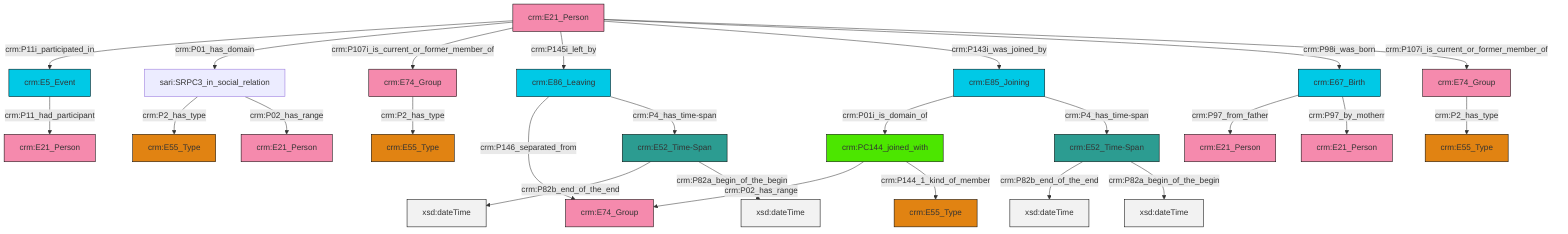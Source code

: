 graph TD
classDef Literal fill:#f2f2f2,stroke:#000000;
classDef CRM_Entity fill:#FFFFFF,stroke:#000000;
classDef Temporal_Entity fill:#00C9E6, stroke:#000000;
classDef Type fill:#E18312, stroke:#000000;
classDef Time-Span fill:#2C9C91, stroke:#000000;
classDef Appellation fill:#FFEB7F, stroke:#000000;
classDef Place fill:#008836, stroke:#000000;
classDef Persistent_Item fill:#B266B2, stroke:#000000;
classDef Conceptual_Object fill:#FFD700, stroke:#000000;
classDef Physical_Thing fill:#D2B48C, stroke:#000000;
classDef Actor fill:#f58aad, stroke:#000000;
classDef PC_Classes fill:#4ce600, stroke:#000000;
classDef Multi fill:#cccccc,stroke:#000000;

0["crm:E74_Group"]:::Actor -->|crm:P2_has_type| 1["crm:E55_Type"]:::Type
9["crm:E21_Person"]:::Actor -->|crm:P11i_participated_in| 10["crm:E5_Event"]:::Temporal_Entity
11["crm:E85_Joining"]:::Temporal_Entity -->|crm:P01i_is_domain_of| 12["crm:PC144_joined_with"]:::PC_Classes
12["crm:PC144_joined_with"]:::PC_Classes -->|crm:P02_has_range| 16["crm:E74_Group"]:::Actor
19["sari:SRPC3_in_social_relation"]:::Default -->|crm:P2_has_type| 20["crm:E55_Type"]:::Type
12["crm:PC144_joined_with"]:::PC_Classes -->|crm:P144_1_kind_of_member| 7["crm:E55_Type"]:::Type
21["crm:E52_Time-Span"]:::Time-Span -->|crm:P82b_end_of_the_end| 22[xsd:dateTime]:::Literal
9["crm:E21_Person"]:::Actor -->|crm:P01_has_domain| 19["sari:SRPC3_in_social_relation"]:::Default
29["crm:E67_Birth"]:::Temporal_Entity -->|crm:P97_from_father| 2["crm:E21_Person"]:::Actor
9["crm:E21_Person"]:::Actor -->|crm:P107i_is_current_or_former_member_of| 0["crm:E74_Group"]:::Actor
23["crm:E52_Time-Span"]:::Time-Span -->|crm:P82b_end_of_the_end| 33[xsd:dateTime]:::Literal
34["crm:E74_Group"]:::Actor -->|crm:P2_has_type| 5["crm:E55_Type"]:::Type
21["crm:E52_Time-Span"]:::Time-Span -->|crm:P82a_begin_of_the_begin| 35[xsd:dateTime]:::Literal
9["crm:E21_Person"]:::Actor -->|crm:P145i_left_by| 17["crm:E86_Leaving"]:::Temporal_Entity
9["crm:E21_Person"]:::Actor -->|crm:P143i_was_joined_by| 11["crm:E85_Joining"]:::Temporal_Entity
29["crm:E67_Birth"]:::Temporal_Entity -->|crm:P97_by_motherr| 36["crm:E21_Person"]:::Actor
10["crm:E5_Event"]:::Temporal_Entity -->|crm:P11_had_participant| 37["crm:E21_Person"]:::Actor
9["crm:E21_Person"]:::Actor -->|crm:P98i_was_born| 29["crm:E67_Birth"]:::Temporal_Entity
11["crm:E85_Joining"]:::Temporal_Entity -->|crm:P4_has_time-span| 23["crm:E52_Time-Span"]:::Time-Span
19["sari:SRPC3_in_social_relation"]:::Default -->|crm:P02_has_range| 14["crm:E21_Person"]:::Actor
17["crm:E86_Leaving"]:::Temporal_Entity -->|crm:P146_separated_from| 16["crm:E74_Group"]:::Actor
17["crm:E86_Leaving"]:::Temporal_Entity -->|crm:P4_has_time-span| 21["crm:E52_Time-Span"]:::Time-Span
23["crm:E52_Time-Span"]:::Time-Span -->|crm:P82a_begin_of_the_begin| 46[xsd:dateTime]:::Literal
9["crm:E21_Person"]:::Actor -->|crm:P107i_is_current_or_former_member_of| 34["crm:E74_Group"]:::Actor